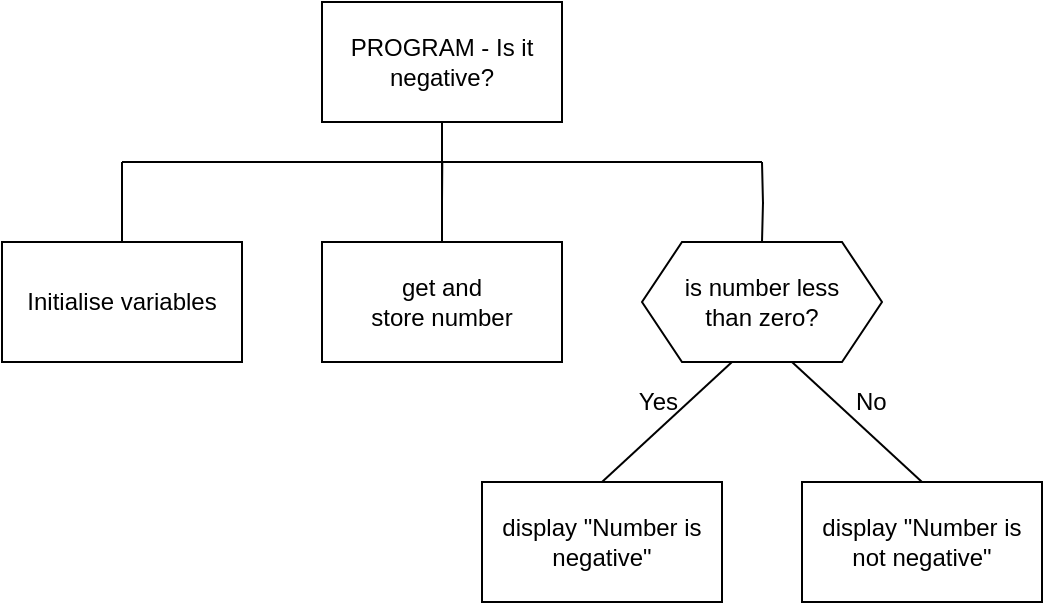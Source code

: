 <mxfile version="24.7.8">
  <diagram id="C5RBs43oDa-KdzZeNtuy" name="Page-1">
    <mxGraphModel dx="882" dy="677" grid="1" gridSize="10" guides="1" tooltips="1" connect="1" arrows="1" fold="1" page="1" pageScale="1" pageWidth="1169" pageHeight="827" math="0" shadow="0">
      <root>
        <mxCell id="WIyWlLk6GJQsqaUBKTNV-0" />
        <mxCell id="WIyWlLk6GJQsqaUBKTNV-1" parent="WIyWlLk6GJQsqaUBKTNV-0" />
        <mxCell id="jiUyWtlQaGzPNpvysvsA-15" style="edgeStyle=orthogonalEdgeStyle;rounded=0;orthogonalLoop=1;jettySize=auto;html=1;exitX=0.5;exitY=1;exitDx=0;exitDy=0;endArrow=none;endFill=0;fontFamily=Helvetica;fontSize=12;" parent="WIyWlLk6GJQsqaUBKTNV-1" source="jiUyWtlQaGzPNpvysvsA-1" edge="1">
          <mxGeometry relative="1" as="geometry">
            <mxPoint x="380" y="200" as="targetPoint" />
          </mxGeometry>
        </mxCell>
        <mxCell id="jiUyWtlQaGzPNpvysvsA-1" value="PROGRAM - Is it negative?" style="rounded=0;whiteSpace=wrap;html=1;fontFamily=Helvetica;fontSize=12;" parent="WIyWlLk6GJQsqaUBKTNV-1" vertex="1">
          <mxGeometry x="320" y="80" width="120" height="60" as="geometry" />
        </mxCell>
        <mxCell id="jiUyWtlQaGzPNpvysvsA-10" style="edgeStyle=orthogonalEdgeStyle;rounded=0;orthogonalLoop=1;jettySize=auto;html=1;exitX=0.5;exitY=0;exitDx=0;exitDy=0;endArrow=none;endFill=0;fontFamily=Helvetica;fontSize=12;" parent="WIyWlLk6GJQsqaUBKTNV-1" source="jiUyWtlQaGzPNpvysvsA-3" edge="1">
          <mxGeometry relative="1" as="geometry">
            <mxPoint x="380.143" y="160" as="targetPoint" />
          </mxGeometry>
        </mxCell>
        <mxCell id="jiUyWtlQaGzPNpvysvsA-3" value="get and&lt;div&gt;store number&lt;/div&gt;" style="rounded=0;whiteSpace=wrap;html=1;fontFamily=Helvetica;fontSize=12;" parent="WIyWlLk6GJQsqaUBKTNV-1" vertex="1">
          <mxGeometry x="320" y="200" width="120" height="60" as="geometry" />
        </mxCell>
        <mxCell id="jiUyWtlQaGzPNpvysvsA-14" style="edgeStyle=orthogonalEdgeStyle;rounded=0;orthogonalLoop=1;jettySize=auto;html=1;exitX=0.5;exitY=0;exitDx=0;exitDy=0;endArrow=none;endFill=0;fontFamily=Helvetica;fontSize=12;" parent="WIyWlLk6GJQsqaUBKTNV-1" edge="1">
          <mxGeometry relative="1" as="geometry">
            <mxPoint x="540" y="160" as="targetPoint" />
            <mxPoint x="540" y="200" as="sourcePoint" />
          </mxGeometry>
        </mxCell>
        <mxCell id="jiUyWtlQaGzPNpvysvsA-7" value="display &quot;Number is negative&quot;" style="rounded=0;whiteSpace=wrap;html=1;fontFamily=Helvetica;fontSize=12;" parent="WIyWlLk6GJQsqaUBKTNV-1" vertex="1">
          <mxGeometry x="400" y="320" width="120" height="60" as="geometry" />
        </mxCell>
        <mxCell id="jiUyWtlQaGzPNpvysvsA-8" value="display &quot;Number is not negative&quot;" style="rounded=0;whiteSpace=wrap;html=1;fontFamily=Helvetica;fontSize=12;" parent="WIyWlLk6GJQsqaUBKTNV-1" vertex="1">
          <mxGeometry x="560" y="320" width="120" height="60" as="geometry" />
        </mxCell>
        <mxCell id="jiUyWtlQaGzPNpvysvsA-13" value="" style="endArrow=none;html=1;fontFamily=Helvetica;fontSize=12;" parent="WIyWlLk6GJQsqaUBKTNV-1" edge="1">
          <mxGeometry width="50" height="50" relative="1" as="geometry">
            <mxPoint x="220" y="160" as="sourcePoint" />
            <mxPoint x="540" y="160" as="targetPoint" />
          </mxGeometry>
        </mxCell>
        <mxCell id="jiUyWtlQaGzPNpvysvsA-21" value="" style="endArrow=none;html=1;entryX=0.375;entryY=1;entryDx=0;entryDy=0;exitX=0.5;exitY=0;exitDx=0;exitDy=0;fontFamily=Helvetica;fontSize=12;" parent="WIyWlLk6GJQsqaUBKTNV-1" source="jiUyWtlQaGzPNpvysvsA-7" target="Sh43tKUujFlNGwbkmDBJ-1" edge="1">
          <mxGeometry width="50" height="50" relative="1" as="geometry">
            <mxPoint x="520" y="430" as="sourcePoint" />
            <mxPoint x="529.56" y="319.84" as="targetPoint" />
          </mxGeometry>
        </mxCell>
        <mxCell id="jiUyWtlQaGzPNpvysvsA-22" value="" style="endArrow=none;html=1;exitX=0.5;exitY=0;exitDx=0;exitDy=0;entryX=0.625;entryY=1;entryDx=0;entryDy=0;fontFamily=Helvetica;fontSize=12;" parent="WIyWlLk6GJQsqaUBKTNV-1" source="jiUyWtlQaGzPNpvysvsA-8" target="Sh43tKUujFlNGwbkmDBJ-1" edge="1">
          <mxGeometry width="50" height="50" relative="1" as="geometry">
            <mxPoint x="430" y="410" as="sourcePoint" />
            <mxPoint x="555" y="320" as="targetPoint" />
          </mxGeometry>
        </mxCell>
        <mxCell id="jiUyWtlQaGzPNpvysvsA-23" value="Yes" style="text;html=1;strokeColor=none;fillColor=none;align=right;verticalAlign=middle;whiteSpace=wrap;rounded=0;fontFamily=Helvetica;fontSize=12;" parent="WIyWlLk6GJQsqaUBKTNV-1" vertex="1">
          <mxGeometry x="460" y="270" width="40" height="20" as="geometry" />
        </mxCell>
        <mxCell id="jiUyWtlQaGzPNpvysvsA-25" value="No" style="text;html=1;strokeColor=none;fillColor=none;align=left;verticalAlign=middle;whiteSpace=wrap;rounded=0;fontFamily=Helvetica;fontSize=12;" parent="WIyWlLk6GJQsqaUBKTNV-1" vertex="1">
          <mxGeometry x="585" y="270" width="40" height="20" as="geometry" />
        </mxCell>
        <mxCell id="Sh43tKUujFlNGwbkmDBJ-2" style="edgeStyle=orthogonalEdgeStyle;rounded=0;orthogonalLoop=1;jettySize=auto;html=1;endArrow=none;endFill=0;" edge="1" parent="WIyWlLk6GJQsqaUBKTNV-1" source="Sh43tKUujFlNGwbkmDBJ-0">
          <mxGeometry relative="1" as="geometry">
            <mxPoint x="220" y="160" as="targetPoint" />
          </mxGeometry>
        </mxCell>
        <mxCell id="Sh43tKUujFlNGwbkmDBJ-0" value="Initialise variables" style="rounded=0;whiteSpace=wrap;html=1;fontFamily=Helvetica;fontSize=12;" vertex="1" parent="WIyWlLk6GJQsqaUBKTNV-1">
          <mxGeometry x="160" y="200" width="120" height="60" as="geometry" />
        </mxCell>
        <mxCell id="Sh43tKUujFlNGwbkmDBJ-1" value="is number less&lt;div style=&quot;font-size: 12px;&quot;&gt;than zero?&lt;/div&gt;" style="shape=hexagon;perimeter=hexagonPerimeter2;whiteSpace=wrap;html=1;fixedSize=1;fontFamily=Helvetica;fontSize=12;" vertex="1" parent="WIyWlLk6GJQsqaUBKTNV-1">
          <mxGeometry x="480" y="200" width="120" height="60" as="geometry" />
        </mxCell>
      </root>
    </mxGraphModel>
  </diagram>
</mxfile>
